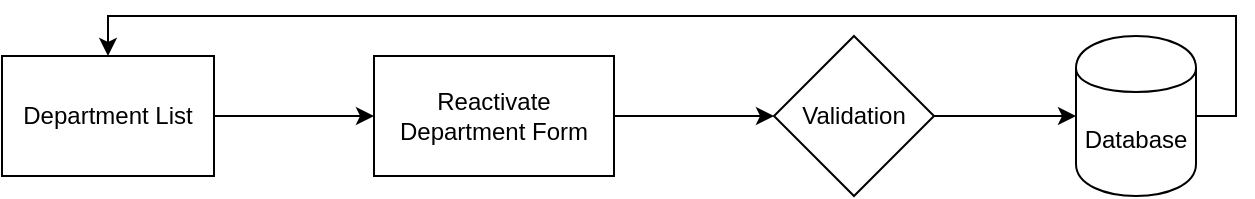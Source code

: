 <mxfile version="12.3.2" type="device" pages="1"><diagram id="PM5xkwdyhiefBMFHlauf" name="Page-1"><mxGraphModel dx="1696" dy="494" grid="0" gridSize="10" guides="1" tooltips="1" connect="1" arrows="1" fold="1" page="1" pageScale="1" pageWidth="850" pageHeight="1100" math="0" shadow="0"><root><mxCell id="0"/><mxCell id="1" parent="0"/><mxCell id="6S9EHwURwv_836AJZHxv-5" style="edgeStyle=orthogonalEdgeStyle;rounded=0;orthogonalLoop=1;jettySize=auto;html=1;exitX=1;exitY=0.5;exitDx=0;exitDy=0;entryX=0;entryY=0.5;entryDx=0;entryDy=0;" parent="1" source="6S9EHwURwv_836AJZHxv-1" edge="1"><mxGeometry relative="1" as="geometry"><mxPoint x="320" y="190" as="targetPoint"/></mxGeometry></mxCell><mxCell id="6S9EHwURwv_836AJZHxv-1" value="Reactivate&lt;br&gt;Department Form" style="rounded=0;whiteSpace=wrap;html=1;" parent="1" vertex="1"><mxGeometry x="120" y="160" width="120" height="60" as="geometry"/></mxCell><mxCell id="6S9EHwURwv_836AJZHxv-7" style="edgeStyle=orthogonalEdgeStyle;rounded=0;orthogonalLoop=1;jettySize=auto;html=1;exitX=1;exitY=0.5;exitDx=0;exitDy=0;entryX=0;entryY=0.5;entryDx=0;entryDy=0;" parent="1" source="6S9EHwURwv_836AJZHxv-3" target="6S9EHwURwv_836AJZHxv-4" edge="1"><mxGeometry relative="1" as="geometry"/></mxCell><mxCell id="6S9EHwURwv_836AJZHxv-3" value="Validation" style="rhombus;whiteSpace=wrap;html=1;" parent="1" vertex="1"><mxGeometry x="320" y="150" width="80" height="80" as="geometry"/></mxCell><mxCell id="RFTyAULqiB1gZPdbjzZG-3" style="edgeStyle=orthogonalEdgeStyle;rounded=0;orthogonalLoop=1;jettySize=auto;html=1;exitX=1;exitY=0.5;exitDx=0;exitDy=0;entryX=0.5;entryY=0;entryDx=0;entryDy=0;" parent="1" source="6S9EHwURwv_836AJZHxv-4" target="RFTyAULqiB1gZPdbjzZG-1" edge="1"><mxGeometry relative="1" as="geometry"><mxPoint x="388" y="367" as="targetPoint"/><Array as="points"><mxPoint x="551" y="190"/><mxPoint x="551" y="140"/><mxPoint x="-13" y="140"/></Array></mxGeometry></mxCell><mxCell id="6S9EHwURwv_836AJZHxv-4" value="Database" style="shape=cylinder;whiteSpace=wrap;html=1;boundedLbl=1;backgroundOutline=1;" parent="1" vertex="1"><mxGeometry x="471" y="150" width="60" height="80" as="geometry"/></mxCell><mxCell id="CraGyze8lEI-TxoDXd5a-1" style="edgeStyle=orthogonalEdgeStyle;rounded=0;orthogonalLoop=1;jettySize=auto;html=1;entryX=0;entryY=0.5;entryDx=0;entryDy=0;" parent="1" source="RFTyAULqiB1gZPdbjzZG-1" target="6S9EHwURwv_836AJZHxv-1" edge="1"><mxGeometry relative="1" as="geometry"/></mxCell><mxCell id="RFTyAULqiB1gZPdbjzZG-1" value="Department List" style="rounded=0;whiteSpace=wrap;html=1;" parent="1" vertex="1"><mxGeometry x="-66" y="160" width="106" height="60" as="geometry"/></mxCell></root></mxGraphModel></diagram></mxfile>